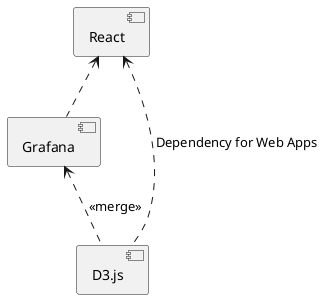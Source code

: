 @startuml
[React] <.. [Grafana]
[React] <.. [D3.js] : Dependency for Web Apps
[Grafana] <.. [D3.js] : <<merge>>
@enduml